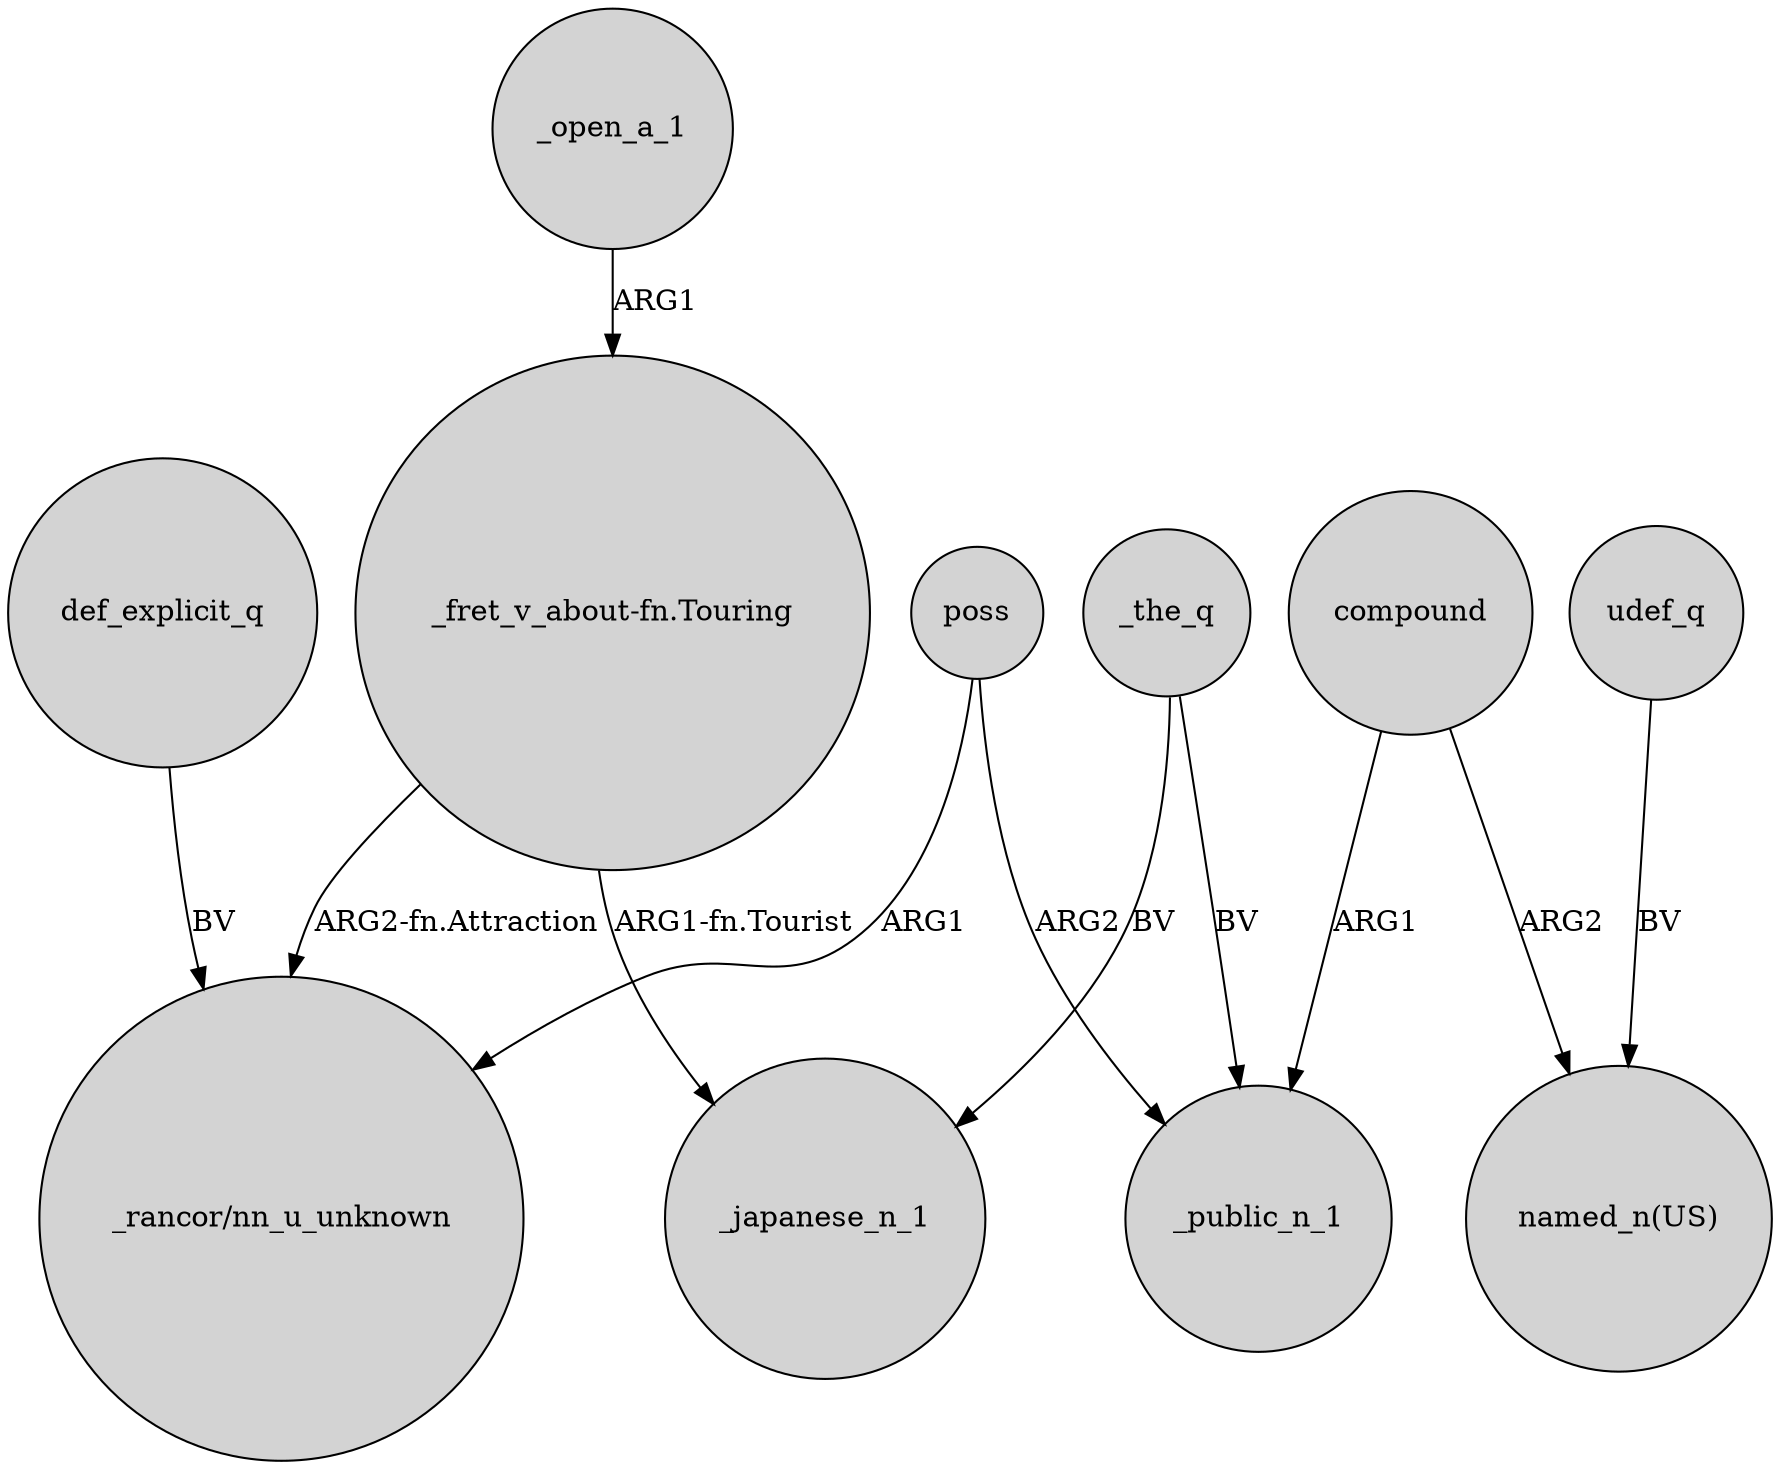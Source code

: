digraph {
	node [shape=circle style=filled]
	def_explicit_q -> "_rancor/nn_u_unknown" [label=BV]
	"_fret_v_about-fn.Touring" -> _japanese_n_1 [label="ARG1-fn.Tourist"]
	compound -> "named_n(US)" [label=ARG2]
	_the_q -> _japanese_n_1 [label=BV]
	_open_a_1 -> "_fret_v_about-fn.Touring" [label=ARG1]
	compound -> _public_n_1 [label=ARG1]
	"_fret_v_about-fn.Touring" -> "_rancor/nn_u_unknown" [label="ARG2-fn.Attraction"]
	poss -> _public_n_1 [label=ARG2]
	poss -> "_rancor/nn_u_unknown" [label=ARG1]
	udef_q -> "named_n(US)" [label=BV]
	_the_q -> _public_n_1 [label=BV]
}
